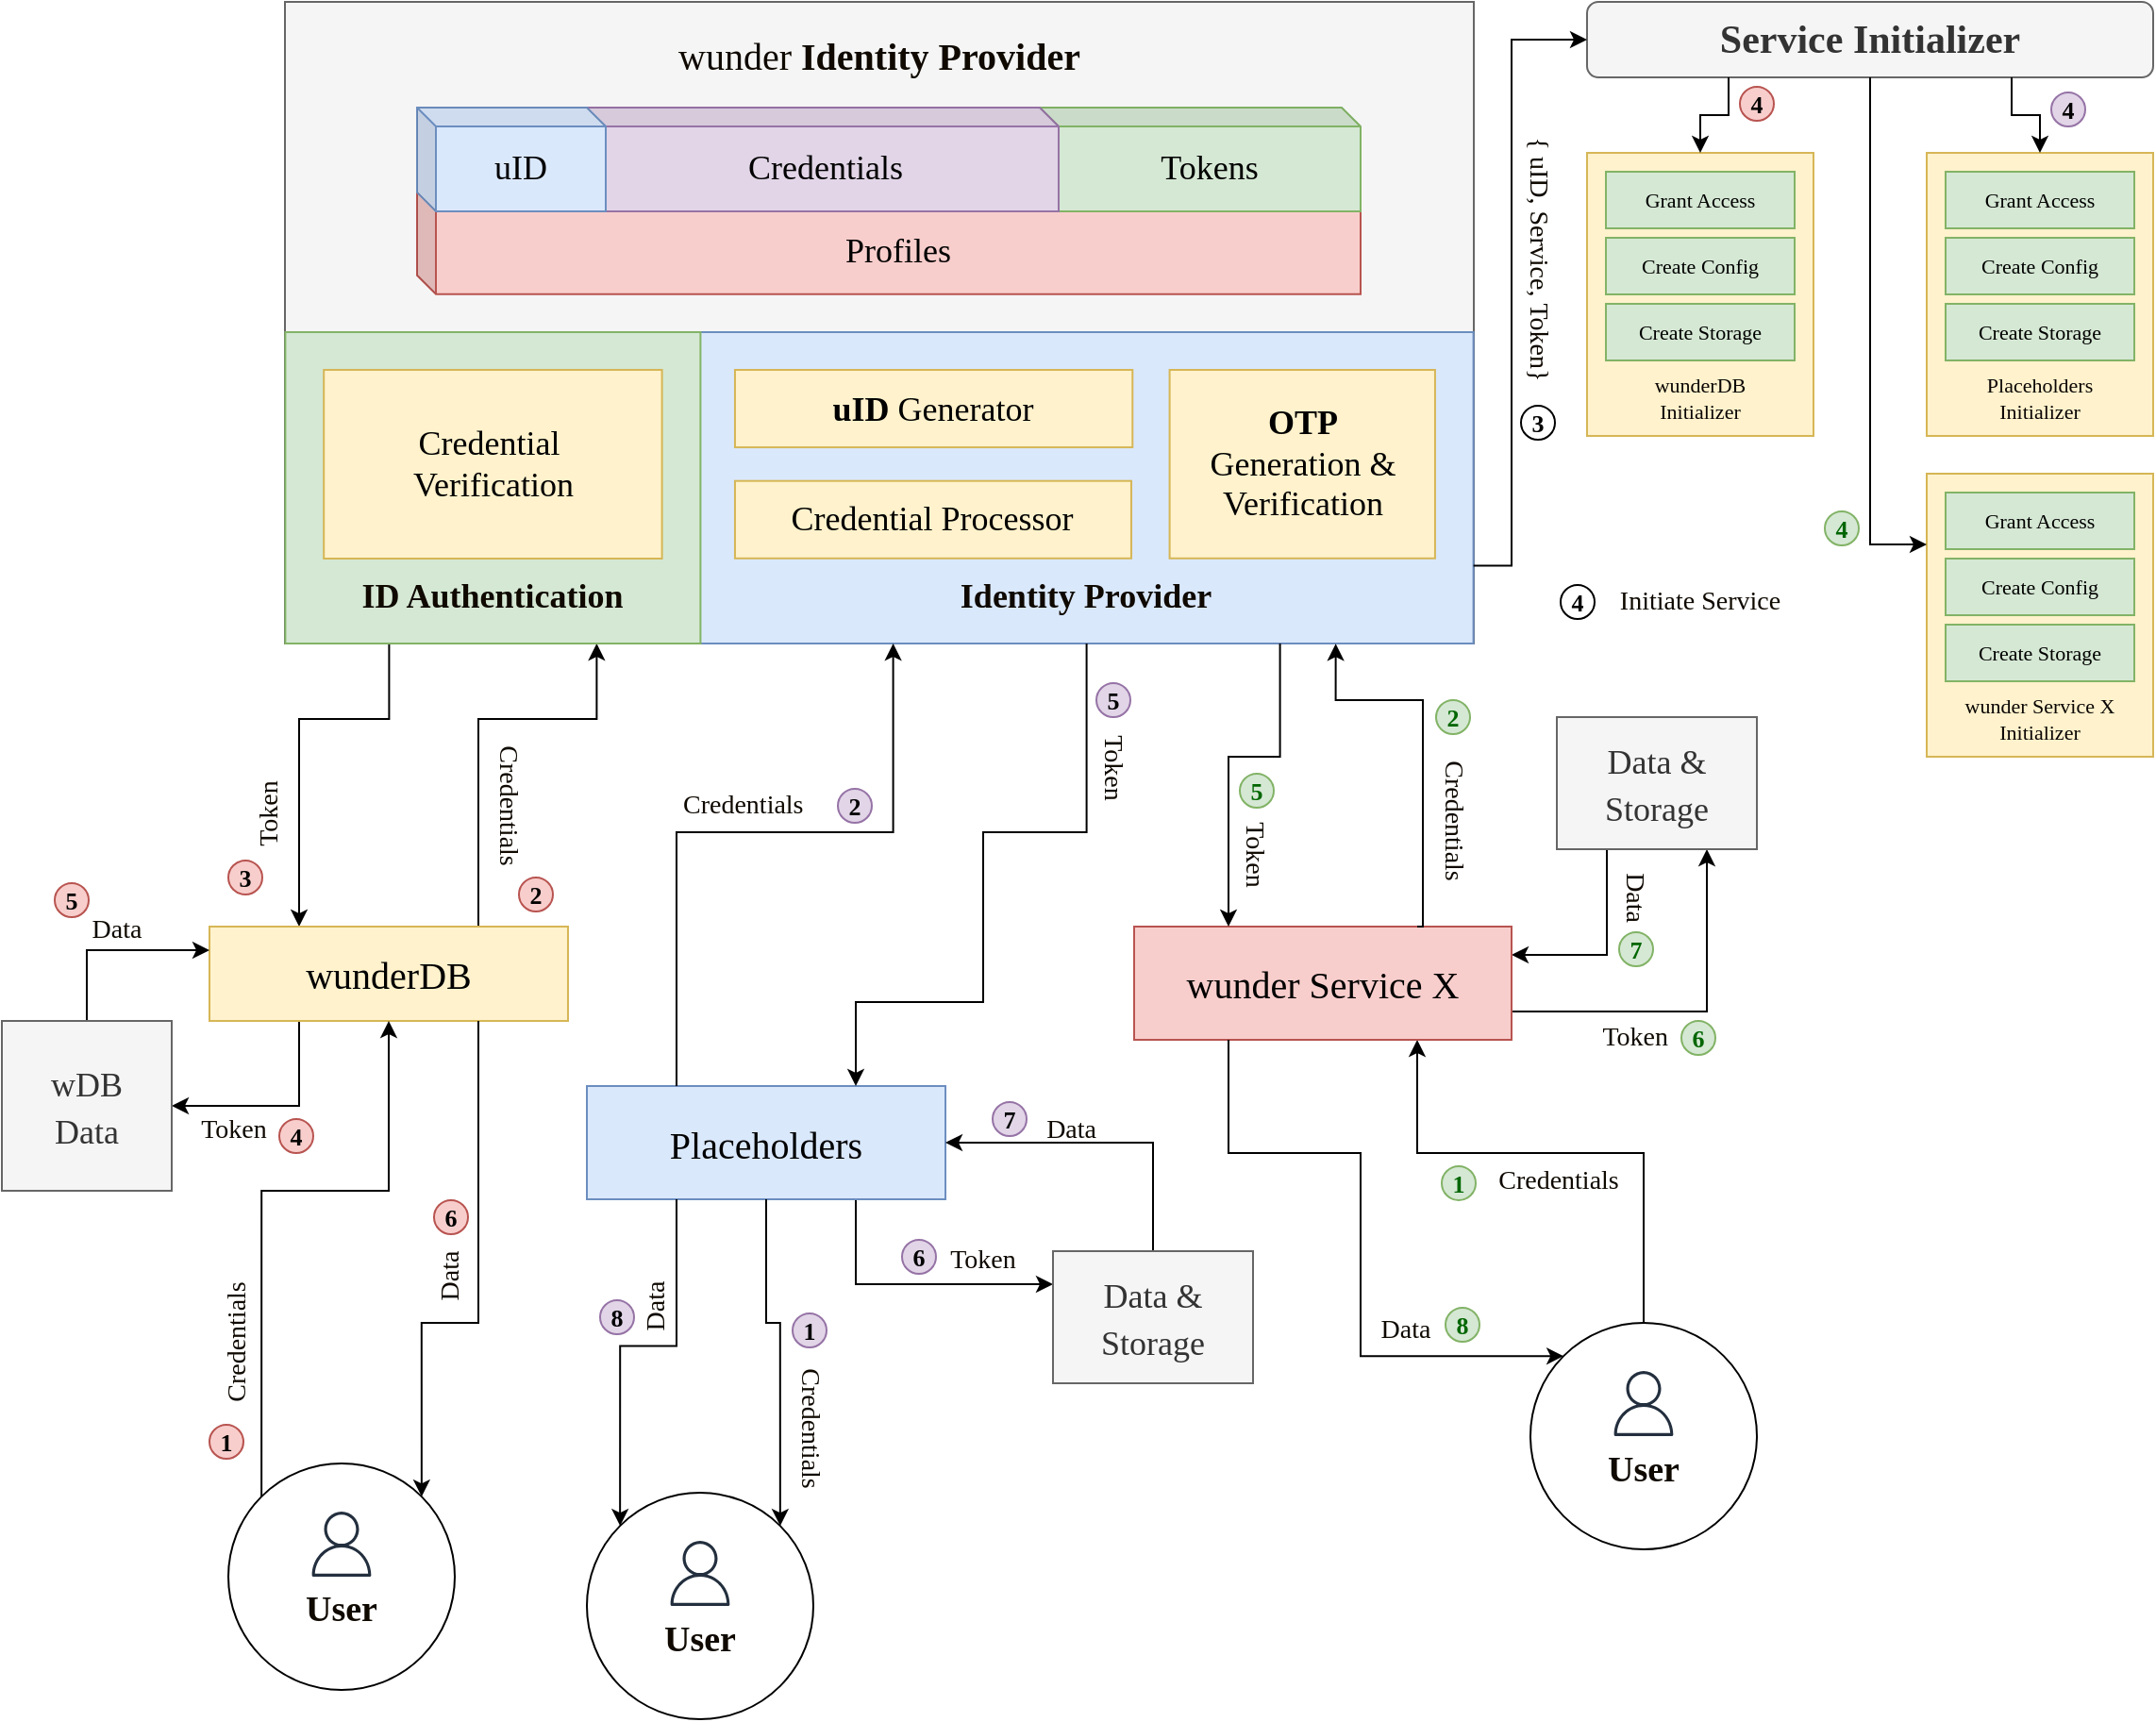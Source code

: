 <mxfile version="15.6.8" type="github">
  <diagram id="ZgDnklnv8hs0AD4zhIGA" name="Page-1">
    <mxGraphModel dx="1221" dy="681" grid="1" gridSize="10" guides="1" tooltips="1" connect="1" arrows="1" fold="1" page="0" pageScale="1" pageWidth="1100" pageHeight="850" background="none" math="0" shadow="0">
      <root>
        <mxCell id="0" />
        <mxCell id="1" parent="0" />
        <mxCell id="tGK0brASN7LOrKUB66ZN-69" style="edgeStyle=orthogonalEdgeStyle;rounded=0;orthogonalLoop=1;jettySize=auto;html=1;exitX=0.75;exitY=0;exitDx=0;exitDy=0;entryX=0.75;entryY=1;entryDx=0;entryDy=0;fontFamily=Work Sans;fontSource=https%3A%2F%2Ffonts.googleapis.com%2Fcss%3Ffamily%3DWork%2BSans;fontSize=20;fontColor=#0F0900;startArrow=none;startFill=0;" parent="1" source="tGK0brASN7LOrKUB66ZN-61" target="tGK0brASN7LOrKUB66ZN-47" edge="1">
          <mxGeometry relative="1" as="geometry">
            <Array as="points">
              <mxPoint x="413" y="450" />
              <mxPoint x="475" y="450" />
            </Array>
          </mxGeometry>
        </mxCell>
        <mxCell id="tGK0brASN7LOrKUB66ZN-75" style="edgeStyle=orthogonalEdgeStyle;rounded=0;orthogonalLoop=1;jettySize=auto;html=1;exitX=0.25;exitY=0;exitDx=0;exitDy=0;entryX=0.25;entryY=1;entryDx=0;entryDy=0;fontFamily=Work Sans;fontSource=https%3A%2F%2Ffonts.googleapis.com%2Fcss%3Ffamily%3DWork%2BSans;fontSize=20;fontColor=#0F0900;startArrow=classic;startFill=1;endArrow=none;endFill=0;" parent="1" source="tGK0brASN7LOrKUB66ZN-61" target="tGK0brASN7LOrKUB66ZN-47" edge="1">
          <mxGeometry relative="1" as="geometry">
            <Array as="points">
              <mxPoint x="318" y="450" />
              <mxPoint x="365" y="450" />
            </Array>
          </mxGeometry>
        </mxCell>
        <mxCell id="tGK0brASN7LOrKUB66ZN-87" style="edgeStyle=orthogonalEdgeStyle;rounded=0;orthogonalLoop=1;jettySize=auto;html=1;exitX=0.25;exitY=1;exitDx=0;exitDy=0;entryX=1;entryY=0.5;entryDx=0;entryDy=0;fontFamily=Work Sans;fontSource=https%3A%2F%2Ffonts.googleapis.com%2Fcss%3Ffamily%3DWork%2BSans;fontSize=14;fontColor=#0F0900;startArrow=none;startFill=0;endArrow=classic;endFill=1;" parent="1" source="tGK0brASN7LOrKUB66ZN-61" target="tGK0brASN7LOrKUB66ZN-86" edge="1">
          <mxGeometry relative="1" as="geometry" />
        </mxCell>
        <mxCell id="tGK0brASN7LOrKUB66ZN-61" value="wunderDB" style="rounded=0;whiteSpace=wrap;html=1;fontFamily=Work Sans;fontSource=https%3A%2F%2Ffonts.googleapis.com%2Fcss%3Ffamily%3DWork%2BSans;fontSize=20;align=center;verticalAlign=middle;fillColor=#fff2cc;strokeColor=#d6b656;" parent="1" vertex="1">
          <mxGeometry x="270" y="560" width="190" height="50" as="geometry" />
        </mxCell>
        <mxCell id="tGK0brASN7LOrKUB66ZN-92" style="edgeStyle=orthogonalEdgeStyle;rounded=0;orthogonalLoop=1;jettySize=auto;html=1;exitX=0.75;exitY=1;exitDx=0;exitDy=0;entryX=0;entryY=0.25;entryDx=0;entryDy=0;fontFamily=Work Sans;fontSource=https%3A%2F%2Ffonts.googleapis.com%2Fcss%3Ffamily%3DWork%2BSans;fontSize=18;fontColor=#0F0900;startArrow=none;startFill=0;endArrow=classic;endFill=1;" parent="1" source="tGK0brASN7LOrKUB66ZN-62" target="tGK0brASN7LOrKUB66ZN-90" edge="1">
          <mxGeometry relative="1" as="geometry" />
        </mxCell>
        <mxCell id="tGK0brASN7LOrKUB66ZN-62" value="Placeholders&lt;span style=&quot;color: rgba(0 , 0 , 0 , 0) ; font-family: monospace ; font-size: 0px&quot;&gt;%3CmxGraphModel%3E%3Croot%3E%3CmxCell%20id%3D%220%22%2F%3E%3CmxCell%20id%3D%221%22%20parent%3D%220%22%2F%3E%3CmxCell%20id%3D%222%22%20value%3D%22wunderDB%22%20style%3D%22rounded%3D0%3BwhiteSpace%3Dwrap%3Bhtml%3D1%3BfontFamily%3DWork%20Sans%3BfontSource%3Dhttps%253A%252F%252Ffonts.googleapis.com%252Fcss%253Ffamily%253DWork%252BSans%3BfontSize%3D20%3BfontColor%3D%230F0900%3Balign%3Dcenter%3BverticalAlign%3Dmiddle%3B%22%20vertex%3D%221%22%20parent%3D%221%22%3E%3CmxGeometry%20x%3D%22160%22%20y%3D%22600%22%20width%3D%22160%22%20height%3D%2260%22%20as%3D%22geometry%22%2F%3E%3C%2FmxCell%3E%3C%2Froot%3E%3C%2FmxGraphModel%3E&lt;/span&gt;" style="rounded=0;whiteSpace=wrap;html=1;fontFamily=Work Sans;fontSource=https%3A%2F%2Ffonts.googleapis.com%2Fcss%3Ffamily%3DWork%2BSans;fontSize=20;align=center;verticalAlign=middle;fillColor=#dae8fc;strokeColor=#6c8ebf;" parent="1" vertex="1">
          <mxGeometry x="470" y="644.5" width="190" height="60" as="geometry" />
        </mxCell>
        <mxCell id="tGK0brASN7LOrKUB66ZN-127" style="edgeStyle=orthogonalEdgeStyle;rounded=0;orthogonalLoop=1;jettySize=auto;html=1;exitX=1;exitY=0.25;exitDx=0;exitDy=0;entryX=0.25;entryY=1;entryDx=0;entryDy=0;fontFamily=Work Sans;fontSource=https%3A%2F%2Ffonts.googleapis.com%2Fcss%3Ffamily%3DWork%2BSans;fontSize=19;fontColor=#0F0900;startArrow=classic;startFill=1;endArrow=none;endFill=0;" parent="1" source="tGK0brASN7LOrKUB66ZN-63" target="tGK0brASN7LOrKUB66ZN-93" edge="1">
          <mxGeometry relative="1" as="geometry" />
        </mxCell>
        <mxCell id="tGK0brASN7LOrKUB66ZN-128" style="edgeStyle=orthogonalEdgeStyle;rounded=0;orthogonalLoop=1;jettySize=auto;html=1;exitX=0.75;exitY=1;exitDx=0;exitDy=0;entryX=1;entryY=0.75;entryDx=0;entryDy=0;fontFamily=Work Sans;fontSource=https%3A%2F%2Ffonts.googleapis.com%2Fcss%3Ffamily%3DWork%2BSans;fontSize=19;fontColor=#0F0900;startArrow=classic;startFill=1;endArrow=none;endFill=0;" parent="1" source="tGK0brASN7LOrKUB66ZN-93" target="tGK0brASN7LOrKUB66ZN-63" edge="1">
          <mxGeometry relative="1" as="geometry" />
        </mxCell>
        <mxCell id="tGK0brASN7LOrKUB66ZN-131" style="edgeStyle=orthogonalEdgeStyle;rounded=0;orthogonalLoop=1;jettySize=auto;html=1;exitX=0.75;exitY=1;exitDx=0;exitDy=0;entryX=0.5;entryY=0;entryDx=0;entryDy=0;fontFamily=Work Sans;fontSource=https%3A%2F%2Ffonts.googleapis.com%2Fcss%3Ffamily%3DWork%2BSans;fontSize=19;fontColor=#0F0900;startArrow=classic;startFill=1;endArrow=none;endFill=0;" parent="1" source="tGK0brASN7LOrKUB66ZN-63" target="tGK0brASN7LOrKUB66ZN-121" edge="1">
          <mxGeometry relative="1" as="geometry">
            <Array as="points">
              <mxPoint x="910" y="680" />
              <mxPoint x="1030" y="680" />
            </Array>
          </mxGeometry>
        </mxCell>
        <mxCell id="tGK0brASN7LOrKUB66ZN-63" value="wunder Service X" style="rounded=0;whiteSpace=wrap;html=1;fontFamily=Work Sans;fontSource=https%3A%2F%2Ffonts.googleapis.com%2Fcss%3Ffamily%3DWork%2BSans;fontSize=20;align=center;verticalAlign=middle;fillColor=#f8cecc;strokeColor=#b85450;" parent="1" vertex="1">
          <mxGeometry x="760" y="560" width="200" height="60" as="geometry" />
        </mxCell>
        <mxCell id="tGK0brASN7LOrKUB66ZN-76" value="Token" style="text;html=1;strokeColor=none;fillColor=none;align=center;verticalAlign=middle;whiteSpace=wrap;rounded=0;fontFamily=Work Sans;fontSource=https%3A%2F%2Ffonts.googleapis.com%2Fcss%3Ffamily%3DWork%2BSans;fontSize=14;fontColor=#0F0900;rotation=0;direction=east;horizontal=0;fontStyle=0" parent="1" vertex="1">
          <mxGeometry x="287" y="460" width="30" height="80" as="geometry" />
        </mxCell>
        <mxCell id="tGK0brASN7LOrKUB66ZN-78" value="" style="group" parent="1" vertex="1" connectable="0">
          <mxGeometry x="310" y="70" width="630" height="340" as="geometry" />
        </mxCell>
        <mxCell id="tGK0brASN7LOrKUB66ZN-58" value="" style="rounded=0;whiteSpace=wrap;html=1;fontFamily=Work Sans;fontSource=https%3A%2F%2Ffonts.googleapis.com%2Fcss%3Ffamily%3DWork%2BSans;fontSize=18;align=center;verticalAlign=middle;fillColor=#f5f5f5;fontColor=#333333;strokeColor=#666666;" parent="tGK0brASN7LOrKUB66ZN-78" vertex="1">
          <mxGeometry width="630" height="340" as="geometry" />
        </mxCell>
        <mxCell id="tGK0brASN7LOrKUB66ZN-28" value="" style="group" parent="tGK0brASN7LOrKUB66ZN-78" vertex="1" connectable="0">
          <mxGeometry x="70" y="56" width="505" height="100" as="geometry" />
        </mxCell>
        <mxCell id="tGK0brASN7LOrKUB66ZN-2" value="Profiles" style="shape=cube;whiteSpace=wrap;html=1;boundedLbl=1;backgroundOutline=1;darkOpacity=0.05;darkOpacity2=0.1;fontFamily=Work Sans;fontSource=https%3A%2F%2Ffonts.googleapis.com%2Fcss%3Ffamily%3DWork%2BSans;fontSize=18;size=10;fillColor=#f8cecc;strokeColor=#b85450;" parent="tGK0brASN7LOrKUB66ZN-28" vertex="1">
          <mxGeometry y="43.956" width="500.0" height="54.945" as="geometry" />
        </mxCell>
        <mxCell id="tGK0brASN7LOrKUB66ZN-77" value="Tokens" style="shape=cube;whiteSpace=wrap;html=1;boundedLbl=1;backgroundOutline=1;darkOpacity=0.05;darkOpacity2=0.1;fontFamily=Work Sans;fontSource=https%3A%2F%2Ffonts.googleapis.com%2Fcss%3Ffamily%3DWork%2BSans;fontSize=18;size=10;fillColor=#d5e8d4;strokeColor=#82b366;" parent="tGK0brASN7LOrKUB66ZN-28" vertex="1">
          <mxGeometry x="330" width="170" height="54.95" as="geometry" />
        </mxCell>
        <mxCell id="tGK0brASN7LOrKUB66ZN-26" value="Credentials" style="shape=cube;whiteSpace=wrap;html=1;boundedLbl=1;backgroundOutline=1;darkOpacity=0.05;darkOpacity2=0.1;fontFamily=Work Sans;fontSource=https%3A%2F%2Ffonts.googleapis.com%2Fcss%3Ffamily%3DWork%2BSans;fontSize=18;size=10;fillColor=#e1d5e7;strokeColor=#9673a6;" parent="tGK0brASN7LOrKUB66ZN-28" vertex="1">
          <mxGeometry x="83.34" width="256.66" height="54.95" as="geometry" />
        </mxCell>
        <mxCell id="tGK0brASN7LOrKUB66ZN-25" value="uID" style="shape=cube;whiteSpace=wrap;html=1;boundedLbl=1;backgroundOutline=1;darkOpacity=0.05;darkOpacity2=0.1;fontFamily=Work Sans;fontSource=https%3A%2F%2Ffonts.googleapis.com%2Fcss%3Ffamily%3DWork%2BSans;fontSize=18;size=10;fillColor=#dae8fc;strokeColor=#6c8ebf;" parent="tGK0brASN7LOrKUB66ZN-28" vertex="1">
          <mxGeometry width="100" height="54.95" as="geometry" />
        </mxCell>
        <mxCell id="tGK0brASN7LOrKUB66ZN-59" value="wunder &lt;b&gt;Identity Provider&lt;/b&gt;" style="text;html=1;strokeColor=none;fillColor=none;align=center;verticalAlign=middle;whiteSpace=wrap;rounded=0;fontFamily=Work Sans;fontSource=https%3A%2F%2Ffonts.googleapis.com%2Fcss%3Ffamily%3DWork%2BSans;fontSize=20;fontColor=#0F0900;fontStyle=0" parent="tGK0brASN7LOrKUB66ZN-78" vertex="1">
          <mxGeometry x="170" y="13" width="290" height="30" as="geometry" />
        </mxCell>
        <mxCell id="tGK0brASN7LOrKUB66ZN-67" value="" style="group" parent="tGK0brASN7LOrKUB66ZN-78" vertex="1" connectable="0">
          <mxGeometry x="0.2" y="175" width="629.6" height="165" as="geometry" />
        </mxCell>
        <mxCell id="tGK0brASN7LOrKUB66ZN-65" value="" style="group" parent="tGK0brASN7LOrKUB66ZN-67" vertex="1" connectable="0">
          <mxGeometry x="219.6" width="410" height="165" as="geometry" />
        </mxCell>
        <mxCell id="tGK0brASN7LOrKUB66ZN-31" value="" style="rounded=0;whiteSpace=wrap;html=1;fontFamily=Work Sans;fontSource=https%3A%2F%2Ffonts.googleapis.com%2Fcss%3Ffamily%3DWork%2BSans;fontSize=18;align=center;verticalAlign=middle;fillColor=#dae8fc;strokeColor=#6c8ebf;" parent="tGK0brASN7LOrKUB66ZN-65" vertex="1">
          <mxGeometry width="410" height="165" as="geometry" />
        </mxCell>
        <mxCell id="tGK0brASN7LOrKUB66ZN-1" value="&lt;font style=&quot;font-size: 18px&quot;&gt;&lt;b&gt;uID &lt;/b&gt;Generator&lt;/font&gt;" style="rounded=1;whiteSpace=wrap;html=1;fontSize=13;fontFamily=Work Sans;fontSource=https%3A%2F%2Ffonts.googleapis.com%2Fcss%3Ffamily%3DWork%2BSans;fillColor=#fff2cc;strokeColor=#d6b656;arcSize=0;" parent="tGK0brASN7LOrKUB66ZN-65" vertex="1">
          <mxGeometry x="18.68" y="20" width="210.66" height="41.03" as="geometry" />
        </mxCell>
        <mxCell id="tGK0brASN7LOrKUB66ZN-34" value="&lt;span&gt;Credential Processor&lt;/span&gt;" style="rounded=0;whiteSpace=wrap;html=1;fontFamily=Work Sans;fontSource=https%3A%2F%2Ffonts.googleapis.com%2Fcss%3Ffamily%3DWork%2BSans;fontSize=18;align=center;verticalAlign=middle;fillColor=#fff2cc;strokeColor=#d6b656;fontStyle=0" parent="tGK0brASN7LOrKUB66ZN-65" vertex="1">
          <mxGeometry x="18.68" y="78.84" width="210" height="41.03" as="geometry" />
        </mxCell>
        <mxCell id="tGK0brASN7LOrKUB66ZN-36" value="Identity Provider" style="text;html=1;strokeColor=none;fillColor=none;align=center;verticalAlign=middle;whiteSpace=wrap;rounded=0;fontFamily=Work Sans;fontSource=https%3A%2F%2Ffonts.googleapis.com%2Fcss%3Ffamily%3DWork%2BSans;fontSize=18;fontColor=#0F0900;fontStyle=1" parent="tGK0brASN7LOrKUB66ZN-65" vertex="1">
          <mxGeometry x="19.34" y="128.49" width="371.32" height="22.51" as="geometry" />
        </mxCell>
        <mxCell id="tGK0brASN7LOrKUB66ZN-64" value="&lt;span&gt;&lt;b&gt;OTP&lt;br&gt;&lt;/b&gt;Generation &amp;amp; Verification&lt;br&gt;&lt;/span&gt;" style="rounded=0;whiteSpace=wrap;html=1;fontFamily=Work Sans;fontSource=https%3A%2F%2Ffonts.googleapis.com%2Fcss%3Ffamily%3DWork%2BSans;fontSize=18;align=center;verticalAlign=middle;fillColor=#fff2cc;strokeColor=#d6b656;fontStyle=0" parent="tGK0brASN7LOrKUB66ZN-65" vertex="1">
          <mxGeometry x="249" y="20" width="140.66" height="99.87" as="geometry" />
        </mxCell>
        <mxCell id="tGK0brASN7LOrKUB66ZN-66" value="" style="group" parent="tGK0brASN7LOrKUB66ZN-67" vertex="1" connectable="0">
          <mxGeometry width="220" height="165" as="geometry" />
        </mxCell>
        <mxCell id="tGK0brASN7LOrKUB66ZN-47" value="" style="rounded=0;whiteSpace=wrap;html=1;fontFamily=Work Sans;fontSource=https%3A%2F%2Ffonts.googleapis.com%2Fcss%3Ffamily%3DWork%2BSans;fontSize=18;align=center;verticalAlign=middle;fillColor=#d5e8d4;strokeColor=#82b366;" parent="tGK0brASN7LOrKUB66ZN-66" vertex="1">
          <mxGeometry width="220" height="165" as="geometry" />
        </mxCell>
        <mxCell id="tGK0brASN7LOrKUB66ZN-49" value="&lt;span&gt;Credential&amp;nbsp;&lt;br&gt;Verification&lt;br&gt;&lt;/span&gt;" style="rounded=0;whiteSpace=wrap;html=1;fontFamily=Work Sans;fontSource=https%3A%2F%2Ffonts.googleapis.com%2Fcss%3Ffamily%3DWork%2BSans;fontSize=18;align=center;verticalAlign=middle;fillColor=#fff2cc;strokeColor=#d6b656;fontStyle=0" parent="tGK0brASN7LOrKUB66ZN-66" vertex="1">
          <mxGeometry x="20.4" y="20" width="179.2" height="100" as="geometry" />
        </mxCell>
        <mxCell id="tGK0brASN7LOrKUB66ZN-50" value="ID Authentication" style="text;html=1;strokeColor=none;fillColor=none;align=center;verticalAlign=middle;whiteSpace=wrap;rounded=0;fontFamily=Work Sans;fontSource=https%3A%2F%2Ffonts.googleapis.com%2Fcss%3Ffamily%3DWork%2BSans;fontSize=18;fontColor=#0F0900;fontStyle=1" parent="tGK0brASN7LOrKUB66ZN-66" vertex="1">
          <mxGeometry x="18.88" y="128.49" width="182.24" height="22.51" as="geometry" />
        </mxCell>
        <mxCell id="tGK0brASN7LOrKUB66ZN-79" value="Credentials" style="text;html=1;strokeColor=none;fillColor=none;align=center;verticalAlign=middle;whiteSpace=wrap;rounded=0;fontFamily=Work Sans;fontSource=https%3A%2F%2Ffonts.googleapis.com%2Fcss%3Ffamily%3DWork%2BSans;fontSize=14;fontColor=#0F0900;rotation=-180;direction=west;horizontal=0;fontStyle=0;" parent="1" vertex="1">
          <mxGeometry x="413" y="458" width="30" height="76" as="geometry" />
        </mxCell>
        <mxCell id="tGK0brASN7LOrKUB66ZN-80" value="Credentials" style="text;html=1;strokeColor=none;fillColor=none;align=left;verticalAlign=middle;whiteSpace=wrap;rounded=0;fontFamily=Work Sans;fontSource=https%3A%2F%2Ffonts.googleapis.com%2Fcss%3Ffamily%3DWork%2BSans;fontSize=14;fontColor=#0F0900;rotation=90;direction=west;horizontal=0;fontStyle=0;" parent="1" vertex="1">
          <mxGeometry x="554" y="446" width="30" height="100" as="geometry" />
        </mxCell>
        <mxCell id="tGK0brASN7LOrKUB66ZN-81" value="Token" style="text;html=1;strokeColor=none;fillColor=none;align=center;verticalAlign=middle;whiteSpace=wrap;rounded=0;fontFamily=Work Sans;fontSource=https%3A%2F%2Ffonts.googleapis.com%2Fcss%3Ffamily%3DWork%2BSans;fontSize=14;fontColor=#0F0900;rotation=-180;direction=east;horizontal=0;fontStyle=0" parent="1" vertex="1">
          <mxGeometry x="734" y="446" width="30" height="59" as="geometry" />
        </mxCell>
        <mxCell id="tGK0brASN7LOrKUB66ZN-84" value="Token" style="text;html=1;strokeColor=none;fillColor=none;align=center;verticalAlign=middle;whiteSpace=wrap;rounded=0;fontFamily=Work Sans;fontSource=https%3A%2F%2Ffonts.googleapis.com%2Fcss%3Ffamily%3DWork%2BSans;fontSize=14;fontColor=#0F0900;rotation=-180;direction=east;horizontal=0;fontStyle=0" parent="1" vertex="1">
          <mxGeometry x="809" y="492" width="30" height="59" as="geometry" />
        </mxCell>
        <mxCell id="tGK0brASN7LOrKUB66ZN-85" value="Credentials" style="text;html=1;strokeColor=none;fillColor=none;align=center;verticalAlign=middle;whiteSpace=wrap;rounded=0;fontFamily=Work Sans;fontSource=https%3A%2F%2Ffonts.googleapis.com%2Fcss%3Ffamily%3DWork%2BSans;fontSize=14;fontColor=#0F0900;rotation=-180;direction=west;horizontal=0;fontStyle=0;" parent="1" vertex="1">
          <mxGeometry x="914" y="462" width="30" height="84" as="geometry" />
        </mxCell>
        <mxCell id="tGK0brASN7LOrKUB66ZN-89" style="edgeStyle=orthogonalEdgeStyle;rounded=0;orthogonalLoop=1;jettySize=auto;html=1;exitX=0.5;exitY=0;exitDx=0;exitDy=0;entryX=0;entryY=0.25;entryDx=0;entryDy=0;fontFamily=Work Sans;fontSource=https%3A%2F%2Ffonts.googleapis.com%2Fcss%3Ffamily%3DWork%2BSans;fontSize=14;fontColor=#0F0900;startArrow=none;startFill=0;endArrow=classic;endFill=1;" parent="1" source="tGK0brASN7LOrKUB66ZN-86" target="tGK0brASN7LOrKUB66ZN-61" edge="1">
          <mxGeometry relative="1" as="geometry" />
        </mxCell>
        <mxCell id="tGK0brASN7LOrKUB66ZN-86" value="&lt;font style=&quot;font-size: 18px&quot;&gt;wDB&lt;br&gt;Data&lt;/font&gt;" style="rounded=0;whiteSpace=wrap;html=1;fontFamily=Work Sans;fontSource=https%3A%2F%2Ffonts.googleapis.com%2Fcss%3Ffamily%3DWork%2BSans;fontSize=20;align=center;verticalAlign=middle;fillColor=#f5f5f5;strokeColor=#666666;fontColor=#333333;" parent="1" vertex="1">
          <mxGeometry x="160" y="610" width="90" height="90" as="geometry" />
        </mxCell>
        <mxCell id="tGK0brASN7LOrKUB66ZN-91" style="edgeStyle=orthogonalEdgeStyle;rounded=0;orthogonalLoop=1;jettySize=auto;html=1;exitX=0.5;exitY=0;exitDx=0;exitDy=0;entryX=1;entryY=0.5;entryDx=0;entryDy=0;fontFamily=Work Sans;fontSource=https%3A%2F%2Ffonts.googleapis.com%2Fcss%3Ffamily%3DWork%2BSans;fontSize=18;fontColor=#0F0900;startArrow=none;startFill=0;endArrow=classic;endFill=1;" parent="1" source="tGK0brASN7LOrKUB66ZN-90" target="tGK0brASN7LOrKUB66ZN-62" edge="1">
          <mxGeometry relative="1" as="geometry" />
        </mxCell>
        <mxCell id="tGK0brASN7LOrKUB66ZN-90" value="&lt;span style=&quot;font-size: 18px&quot;&gt;Data &amp;amp;&lt;br&gt;Storage&lt;br&gt;&lt;/span&gt;" style="rounded=0;whiteSpace=wrap;html=1;fontFamily=Work Sans;fontSource=https%3A%2F%2Ffonts.googleapis.com%2Fcss%3Ffamily%3DWork%2BSans;fontSize=20;align=center;verticalAlign=middle;fillColor=#f5f5f5;strokeColor=#666666;fontColor=#333333;" parent="1" vertex="1">
          <mxGeometry x="717" y="732" width="106" height="70" as="geometry" />
        </mxCell>
        <mxCell id="tGK0brASN7LOrKUB66ZN-93" value="&lt;span style=&quot;font-size: 18px&quot;&gt;Data &amp;amp;&lt;br&gt;Storage&lt;br&gt;&lt;/span&gt;" style="rounded=0;whiteSpace=wrap;html=1;fontFamily=Work Sans;fontSource=https%3A%2F%2Ffonts.googleapis.com%2Fcss%3Ffamily%3DWork%2BSans;fontSize=20;align=center;verticalAlign=middle;fillColor=#f5f5f5;strokeColor=#666666;fontColor=#333333;" parent="1" vertex="1">
          <mxGeometry x="984" y="449" width="106" height="70" as="geometry" />
        </mxCell>
        <mxCell id="tGK0brASN7LOrKUB66ZN-98" style="edgeStyle=orthogonalEdgeStyle;rounded=0;orthogonalLoop=1;jettySize=auto;html=1;exitX=0;exitY=0;exitDx=0;exitDy=0;entryX=0.5;entryY=1;entryDx=0;entryDy=0;fontFamily=Work Sans;fontSource=https%3A%2F%2Ffonts.googleapis.com%2Fcss%3Ffamily%3DWork%2BSans;fontSize=18;fontColor=#0F0900;startArrow=none;startFill=0;endArrow=classic;endFill=1;" parent="1" source="tGK0brASN7LOrKUB66ZN-96" target="tGK0brASN7LOrKUB66ZN-61" edge="1">
          <mxGeometry relative="1" as="geometry">
            <Array as="points">
              <mxPoint x="298" y="700" />
              <mxPoint x="365" y="700" />
            </Array>
          </mxGeometry>
        </mxCell>
        <mxCell id="tGK0brASN7LOrKUB66ZN-100" style="edgeStyle=orthogonalEdgeStyle;rounded=0;orthogonalLoop=1;jettySize=auto;html=1;exitX=1;exitY=0;exitDx=0;exitDy=0;entryX=0.75;entryY=1;entryDx=0;entryDy=0;fontFamily=Work Sans;fontSource=https%3A%2F%2Ffonts.googleapis.com%2Fcss%3Ffamily%3DWork%2BSans;fontSize=18;fontColor=#0F0900;startArrow=classic;startFill=1;endArrow=none;endFill=0;" parent="1" source="tGK0brASN7LOrKUB66ZN-96" target="tGK0brASN7LOrKUB66ZN-61" edge="1">
          <mxGeometry relative="1" as="geometry">
            <Array as="points">
              <mxPoint x="382" y="770" />
              <mxPoint x="413" y="770" />
            </Array>
          </mxGeometry>
        </mxCell>
        <mxCell id="tGK0brASN7LOrKUB66ZN-104" value="Credentials" style="text;html=1;strokeColor=none;fillColor=none;align=center;verticalAlign=middle;whiteSpace=wrap;rounded=0;fontFamily=Work Sans;fontSource=https%3A%2F%2Ffonts.googleapis.com%2Fcss%3Ffamily%3DWork%2BSans;fontSize=14;fontColor=#0F0900;rotation=0;direction=west;horizontal=0;fontStyle=0;" parent="1" vertex="1">
          <mxGeometry x="270" y="730" width="30" height="100" as="geometry" />
        </mxCell>
        <mxCell id="tGK0brASN7LOrKUB66ZN-105" value="Token" style="text;html=1;strokeColor=none;fillColor=none;align=center;verticalAlign=middle;whiteSpace=wrap;rounded=0;fontFamily=Work Sans;fontSource=https%3A%2F%2Ffonts.googleapis.com%2Fcss%3Ffamily%3DWork%2BSans;fontSize=14;fontColor=#0F0900;rotation=90;direction=east;horizontal=0;fontStyle=0" parent="1" vertex="1">
          <mxGeometry x="268" y="644" width="30" height="48" as="geometry" />
        </mxCell>
        <mxCell id="tGK0brASN7LOrKUB66ZN-106" value="Data" style="text;html=1;strokeColor=none;fillColor=none;align=center;verticalAlign=middle;whiteSpace=wrap;rounded=0;fontFamily=Work Sans;fontSource=https%3A%2F%2Ffonts.googleapis.com%2Fcss%3Ffamily%3DWork%2BSans;fontSize=14;fontColor=#0F0900;rotation=0;direction=west;horizontal=0;fontStyle=0;" parent="1" vertex="1">
          <mxGeometry x="383" y="720" width="30" height="50" as="geometry" />
        </mxCell>
        <mxCell id="tGK0brASN7LOrKUB66ZN-107" value="Data" style="text;html=1;strokeColor=none;fillColor=none;align=center;verticalAlign=middle;whiteSpace=wrap;rounded=0;fontFamily=Work Sans;fontSource=https%3A%2F%2Ffonts.googleapis.com%2Fcss%3Ffamily%3DWork%2BSans;fontSize=14;fontColor=#0F0900;rotation=90;direction=west;horizontal=0;fontStyle=0;" parent="1" vertex="1">
          <mxGeometry x="206" y="537" width="30" height="50" as="geometry" />
        </mxCell>
        <mxCell id="tGK0brASN7LOrKUB66ZN-108" value="" style="group" parent="1" vertex="1" connectable="0">
          <mxGeometry x="280" y="844.5" width="120" height="120" as="geometry" />
        </mxCell>
        <mxCell id="tGK0brASN7LOrKUB66ZN-96" value="" style="ellipse;whiteSpace=wrap;html=1;aspect=fixed;fontFamily=Work Sans;fontSource=https%3A%2F%2Ffonts.googleapis.com%2Fcss%3Ffamily%3DWork%2BSans;fontSize=18;fontColor=#0F0900;align=center;verticalAlign=middle;" parent="tGK0brASN7LOrKUB66ZN-108" vertex="1">
          <mxGeometry width="120" height="120" as="geometry" />
        </mxCell>
        <mxCell id="tGK0brASN7LOrKUB66ZN-97" value="" style="sketch=0;outlineConnect=0;fontColor=#232F3E;gradientColor=none;fillColor=#232F3E;strokeColor=none;dashed=0;verticalLabelPosition=bottom;verticalAlign=top;align=center;html=1;fontSize=12;fontStyle=0;aspect=fixed;pointerEvents=1;shape=mxgraph.aws4.user;fontFamily=Work Sans;fontSource=https%3A%2F%2Ffonts.googleapis.com%2Fcss%3Ffamily%3DWork%2BSans;" parent="tGK0brASN7LOrKUB66ZN-108" vertex="1">
          <mxGeometry x="42.75" y="25.5" width="34.5" height="34.5" as="geometry" />
        </mxCell>
        <mxCell id="tGK0brASN7LOrKUB66ZN-102" value="User" style="text;html=1;strokeColor=none;fillColor=none;align=center;verticalAlign=middle;whiteSpace=wrap;rounded=0;fontFamily=Work Sans;fontSource=https%3A%2F%2Ffonts.googleapis.com%2Fcss%3Ffamily%3DWork%2BSans;fontSize=19;fontColor=#0F0900;fontStyle=1" parent="tGK0brASN7LOrKUB66ZN-108" vertex="1">
          <mxGeometry x="30" y="62.5" width="60" height="30" as="geometry" />
        </mxCell>
        <mxCell id="tGK0brASN7LOrKUB66ZN-109" value="" style="group" parent="1" vertex="1" connectable="0">
          <mxGeometry x="470" y="860" width="120" height="120" as="geometry" />
        </mxCell>
        <mxCell id="tGK0brASN7LOrKUB66ZN-110" value="" style="ellipse;whiteSpace=wrap;html=1;aspect=fixed;fontFamily=Work Sans;fontSource=https%3A%2F%2Ffonts.googleapis.com%2Fcss%3Ffamily%3DWork%2BSans;fontSize=18;fontColor=#0F0900;align=center;verticalAlign=middle;" parent="tGK0brASN7LOrKUB66ZN-109" vertex="1">
          <mxGeometry width="120" height="120" as="geometry" />
        </mxCell>
        <mxCell id="tGK0brASN7LOrKUB66ZN-111" value="" style="sketch=0;outlineConnect=0;fontColor=#232F3E;gradientColor=none;fillColor=#232F3E;strokeColor=none;dashed=0;verticalLabelPosition=bottom;verticalAlign=top;align=center;html=1;fontSize=12;fontStyle=0;aspect=fixed;pointerEvents=1;shape=mxgraph.aws4.user;fontFamily=Work Sans;fontSource=https%3A%2F%2Ffonts.googleapis.com%2Fcss%3Ffamily%3DWork%2BSans;" parent="tGK0brASN7LOrKUB66ZN-109" vertex="1">
          <mxGeometry x="42.75" y="25.5" width="34.5" height="34.5" as="geometry" />
        </mxCell>
        <mxCell id="tGK0brASN7LOrKUB66ZN-112" value="User" style="text;html=1;strokeColor=none;fillColor=none;align=center;verticalAlign=middle;whiteSpace=wrap;rounded=0;fontFamily=Work Sans;fontSource=https%3A%2F%2Ffonts.googleapis.com%2Fcss%3Ffamily%3DWork%2BSans;fontSize=19;fontColor=#0F0900;fontStyle=1" parent="tGK0brASN7LOrKUB66ZN-109" vertex="1">
          <mxGeometry x="30" y="62.5" width="60" height="30" as="geometry" />
        </mxCell>
        <mxCell id="tGK0brASN7LOrKUB66ZN-113" style="edgeStyle=orthogonalEdgeStyle;rounded=0;orthogonalLoop=1;jettySize=auto;html=1;exitX=0;exitY=0;exitDx=0;exitDy=0;entryX=0.25;entryY=1;entryDx=0;entryDy=0;fontFamily=Work Sans;fontSource=https%3A%2F%2Ffonts.googleapis.com%2Fcss%3Ffamily%3DWork%2BSans;fontSize=19;fontColor=#0F0900;startArrow=classic;startFill=1;endArrow=none;endFill=0;" parent="1" source="tGK0brASN7LOrKUB66ZN-110" target="tGK0brASN7LOrKUB66ZN-62" edge="1">
          <mxGeometry relative="1" as="geometry" />
        </mxCell>
        <mxCell id="tGK0brASN7LOrKUB66ZN-115" value="Credentials" style="text;html=1;strokeColor=none;fillColor=none;align=center;verticalAlign=middle;whiteSpace=wrap;rounded=0;fontFamily=Work Sans;fontSource=https%3A%2F%2Ffonts.googleapis.com%2Fcss%3Ffamily%3DWork%2BSans;fontSize=14;fontColor=#0F0900;rotation=-180;direction=west;horizontal=0;fontStyle=0;" parent="1" vertex="1">
          <mxGeometry x="573" y="781" width="30" height="90" as="geometry" />
        </mxCell>
        <mxCell id="tGK0brASN7LOrKUB66ZN-116" value="Data" style="text;html=1;strokeColor=none;fillColor=none;align=center;verticalAlign=middle;whiteSpace=wrap;rounded=0;fontFamily=Work Sans;fontSource=https%3A%2F%2Ffonts.googleapis.com%2Fcss%3Ffamily%3DWork%2BSans;fontSize=14;fontColor=#0F0900;rotation=0;direction=west;horizontal=0;fontStyle=0;" parent="1" vertex="1">
          <mxGeometry x="492" y="736" width="30" height="50" as="geometry" />
        </mxCell>
        <mxCell id="tGK0brASN7LOrKUB66ZN-117" value="Data" style="text;html=1;strokeColor=none;fillColor=none;align=right;verticalAlign=middle;whiteSpace=wrap;rounded=0;fontFamily=Work Sans;fontSource=https%3A%2F%2Ffonts.googleapis.com%2Fcss%3Ffamily%3DWork%2BSans;fontSize=14;fontColor=#0F0900;rotation=90;direction=west;horizontal=0;fontStyle=0;" parent="1" vertex="1">
          <mxGeometry x="708" y="649" width="30" height="37" as="geometry" />
        </mxCell>
        <mxCell id="tGK0brASN7LOrKUB66ZN-119" value="Token" style="text;html=1;strokeColor=none;fillColor=none;align=center;verticalAlign=middle;whiteSpace=wrap;rounded=0;fontFamily=Work Sans;fontSource=https%3A%2F%2Ffonts.googleapis.com%2Fcss%3Ffamily%3DWork%2BSans;fontSize=14;fontColor=#0F0900;rotation=90;direction=east;horizontal=0;fontStyle=0" parent="1" vertex="1">
          <mxGeometry x="665" y="712" width="30" height="50" as="geometry" />
        </mxCell>
        <mxCell id="tGK0brASN7LOrKUB66ZN-120" value="" style="group" parent="1" vertex="1" connectable="0">
          <mxGeometry x="970" y="770" width="120" height="120" as="geometry" />
        </mxCell>
        <mxCell id="tGK0brASN7LOrKUB66ZN-121" value="" style="ellipse;whiteSpace=wrap;html=1;aspect=fixed;fontFamily=Work Sans;fontSource=https%3A%2F%2Ffonts.googleapis.com%2Fcss%3Ffamily%3DWork%2BSans;fontSize=18;fontColor=#0F0900;align=center;verticalAlign=middle;" parent="tGK0brASN7LOrKUB66ZN-120" vertex="1">
          <mxGeometry width="120" height="120" as="geometry" />
        </mxCell>
        <mxCell id="tGK0brASN7LOrKUB66ZN-122" value="" style="sketch=0;outlineConnect=0;fontColor=#232F3E;gradientColor=none;fillColor=#232F3E;strokeColor=none;dashed=0;verticalLabelPosition=bottom;verticalAlign=top;align=center;html=1;fontSize=12;fontStyle=0;aspect=fixed;pointerEvents=1;shape=mxgraph.aws4.user;fontFamily=Work Sans;fontSource=https%3A%2F%2Ffonts.googleapis.com%2Fcss%3Ffamily%3DWork%2BSans;" parent="tGK0brASN7LOrKUB66ZN-120" vertex="1">
          <mxGeometry x="42.75" y="25.5" width="34.5" height="34.5" as="geometry" />
        </mxCell>
        <mxCell id="tGK0brASN7LOrKUB66ZN-123" value="User" style="text;html=1;strokeColor=none;fillColor=none;align=center;verticalAlign=middle;whiteSpace=wrap;rounded=0;fontFamily=Work Sans;fontSource=https%3A%2F%2Ffonts.googleapis.com%2Fcss%3Ffamily%3DWork%2BSans;fontSize=19;fontColor=#0F0900;fontStyle=1" parent="tGK0brASN7LOrKUB66ZN-120" vertex="1">
          <mxGeometry x="30" y="62.5" width="60" height="30" as="geometry" />
        </mxCell>
        <mxCell id="tGK0brASN7LOrKUB66ZN-124" style="edgeStyle=orthogonalEdgeStyle;rounded=0;orthogonalLoop=1;jettySize=auto;html=1;exitX=0;exitY=0;exitDx=0;exitDy=0;entryX=0.25;entryY=1;entryDx=0;entryDy=0;fontFamily=Work Sans;fontSource=https%3A%2F%2Ffonts.googleapis.com%2Fcss%3Ffamily%3DWork%2BSans;fontSize=19;fontColor=#0F0900;startArrow=classic;startFill=1;endArrow=none;endFill=0;" parent="1" source="tGK0brASN7LOrKUB66ZN-121" target="tGK0brASN7LOrKUB66ZN-63" edge="1">
          <mxGeometry relative="1" as="geometry">
            <Array as="points">
              <mxPoint x="880" y="788" />
              <mxPoint x="880" y="680" />
              <mxPoint x="810" y="680" />
            </Array>
          </mxGeometry>
        </mxCell>
        <mxCell id="tGK0brASN7LOrKUB66ZN-129" value="Data" style="text;html=1;strokeColor=none;fillColor=none;align=right;verticalAlign=middle;whiteSpace=wrap;rounded=0;fontFamily=Work Sans;fontSource=https%3A%2F%2Ffonts.googleapis.com%2Fcss%3Ffamily%3DWork%2BSans;fontSize=14;fontColor=#0F0900;rotation=-180;direction=west;horizontal=0;fontStyle=0;" parent="1" vertex="1">
          <mxGeometry x="1010" y="527" width="30" height="33" as="geometry" />
        </mxCell>
        <mxCell id="tGK0brASN7LOrKUB66ZN-132" value="Token" style="text;html=1;strokeColor=none;fillColor=none;align=right;verticalAlign=middle;whiteSpace=wrap;rounded=0;fontFamily=Work Sans;fontSource=https%3A%2F%2Ffonts.googleapis.com%2Fcss%3Ffamily%3DWork%2BSans;fontSize=14;fontColor=#0F0900;rotation=90;direction=east;horizontal=0;fontStyle=0" parent="1" vertex="1">
          <mxGeometry x="1000" y="589" width="30" height="60" as="geometry" />
        </mxCell>
        <mxCell id="tGK0brASN7LOrKUB66ZN-133" value="Credentials" style="text;html=1;strokeColor=none;fillColor=none;align=center;verticalAlign=middle;whiteSpace=wrap;rounded=0;fontFamily=Work Sans;fontSource=https%3A%2F%2Ffonts.googleapis.com%2Fcss%3Ffamily%3DWork%2BSans;fontSize=14;fontColor=#0F0900;rotation=90;direction=west;horizontal=0;fontStyle=0;" parent="1" vertex="1">
          <mxGeometry x="970" y="650" width="30" height="90" as="geometry" />
        </mxCell>
        <mxCell id="tGK0brASN7LOrKUB66ZN-134" value="Data" style="text;html=1;strokeColor=none;fillColor=none;align=center;verticalAlign=middle;whiteSpace=wrap;rounded=0;fontFamily=Work Sans;fontSource=https%3A%2F%2Ffonts.googleapis.com%2Fcss%3Ffamily%3DWork%2BSans;fontSize=14;fontColor=#0F0900;rotation=90;direction=west;horizontal=0;fontStyle=0;" parent="1" vertex="1">
          <mxGeometry x="889" y="749" width="30" height="50" as="geometry" />
        </mxCell>
        <mxCell id="tGK0brASN7LOrKUB66ZN-70" style="edgeStyle=orthogonalEdgeStyle;rounded=0;orthogonalLoop=1;jettySize=auto;html=1;exitX=0.5;exitY=1;exitDx=0;exitDy=0;fontFamily=Work Sans;fontSource=https%3A%2F%2Ffonts.googleapis.com%2Fcss%3Ffamily%3DWork%2BSans;fontSize=20;fontColor=#0F0900;startArrow=none;startFill=0;entryX=0.75;entryY=0;entryDx=0;entryDy=0;" parent="1" source="tGK0brASN7LOrKUB66ZN-31" target="tGK0brASN7LOrKUB66ZN-62" edge="1">
          <mxGeometry relative="1" as="geometry">
            <mxPoint x="540" y="460" as="sourcePoint" />
            <Array as="points">
              <mxPoint x="735" y="510" />
              <mxPoint x="680" y="510" />
              <mxPoint x="680" y="600" />
              <mxPoint x="613" y="600" />
            </Array>
          </mxGeometry>
        </mxCell>
        <mxCell id="tGK0brASN7LOrKUB66ZN-82" style="edgeStyle=orthogonalEdgeStyle;rounded=0;orthogonalLoop=1;jettySize=auto;html=1;exitX=0.75;exitY=1;exitDx=0;exitDy=0;entryX=0.25;entryY=0;entryDx=0;entryDy=0;fontFamily=Work Sans;fontSource=https%3A%2F%2Ffonts.googleapis.com%2Fcss%3Ffamily%3DWork%2BSans;fontSize=14;fontColor=#0F0900;startArrow=none;startFill=0;endArrow=classic;endFill=1;" parent="1" source="tGK0brASN7LOrKUB66ZN-31" target="tGK0brASN7LOrKUB66ZN-63" edge="1">
          <mxGeometry relative="1" as="geometry">
            <Array as="points">
              <mxPoint x="837" y="470" />
              <mxPoint x="810" y="470" />
            </Array>
          </mxGeometry>
        </mxCell>
        <mxCell id="tGK0brASN7LOrKUB66ZN-83" style="edgeStyle=orthogonalEdgeStyle;rounded=0;orthogonalLoop=1;jettySize=auto;html=1;exitX=0.822;exitY=1.001;exitDx=0;exitDy=0;entryX=0.75;entryY=0;entryDx=0;entryDy=0;fontFamily=Work Sans;fontSource=https%3A%2F%2Ffonts.googleapis.com%2Fcss%3Ffamily%3DWork%2BSans;fontSize=14;fontColor=#0F0900;startArrow=classic;startFill=1;endArrow=none;endFill=0;exitPerimeter=0;" parent="1" source="tGK0brASN7LOrKUB66ZN-31" target="tGK0brASN7LOrKUB66ZN-63" edge="1">
          <mxGeometry relative="1" as="geometry">
            <Array as="points">
              <mxPoint x="867" y="440" />
              <mxPoint x="913" y="440" />
            </Array>
          </mxGeometry>
        </mxCell>
        <mxCell id="tGK0brASN7LOrKUB66ZN-138" value="&lt;font style=&quot;font-size: 13px;&quot;&gt;&lt;b style=&quot;font-size: 13px;&quot;&gt;4&lt;/b&gt;&lt;/font&gt;" style="ellipse;whiteSpace=wrap;html=1;aspect=fixed;fontFamily=Work Sans;fontSource=https%3A%2F%2Ffonts.googleapis.com%2Fcss%3Ffamily%3DWork%2BSans;fontSize=13;align=center;verticalAlign=middle;fillColor=#f8cecc;strokeColor=#b85450;" parent="1" vertex="1">
          <mxGeometry x="307" y="662" width="18" height="18" as="geometry" />
        </mxCell>
        <mxCell id="tGK0brASN7LOrKUB66ZN-141" value="&lt;font style=&quot;font-size: 13px;&quot;&gt;&lt;b style=&quot;font-size: 13px;&quot;&gt;1&lt;/b&gt;&lt;/font&gt;" style="ellipse;whiteSpace=wrap;html=1;aspect=fixed;fontFamily=Work Sans;fontSource=https%3A%2F%2Ffonts.googleapis.com%2Fcss%3Ffamily%3DWork%2BSans;fontSize=13;align=center;verticalAlign=middle;fillColor=#f8cecc;strokeColor=#b85450;" parent="1" vertex="1">
          <mxGeometry x="270" y="824" width="18" height="18" as="geometry" />
        </mxCell>
        <mxCell id="tGK0brASN7LOrKUB66ZN-142" value="&lt;font style=&quot;font-size: 13px;&quot;&gt;&lt;b style=&quot;font-size: 13px;&quot;&gt;2&lt;/b&gt;&lt;/font&gt;" style="ellipse;whiteSpace=wrap;html=1;aspect=fixed;fontFamily=Work Sans;fontSource=https%3A%2F%2Ffonts.googleapis.com%2Fcss%3Ffamily%3DWork%2BSans;fontSize=13;align=center;verticalAlign=middle;fillColor=#f8cecc;strokeColor=#b85450;" parent="1" vertex="1">
          <mxGeometry x="434" y="534" width="18" height="18" as="geometry" />
        </mxCell>
        <mxCell id="tGK0brASN7LOrKUB66ZN-145" value="&lt;font style=&quot;font-size: 13px;&quot;&gt;&lt;b style=&quot;font-size: 13px;&quot;&gt;3&lt;/b&gt;&lt;/font&gt;" style="ellipse;whiteSpace=wrap;html=1;aspect=fixed;fontFamily=Work Sans;fontSource=https%3A%2F%2Ffonts.googleapis.com%2Fcss%3Ffamily%3DWork%2BSans;fontSize=13;align=center;verticalAlign=middle;fillColor=#f8cecc;strokeColor=#b85450;" parent="1" vertex="1">
          <mxGeometry x="280" y="525" width="18" height="18" as="geometry" />
        </mxCell>
        <mxCell id="tGK0brASN7LOrKUB66ZN-146" value="&lt;font style=&quot;font-size: 13px&quot;&gt;&lt;b style=&quot;font-size: 13px&quot;&gt;5&lt;/b&gt;&lt;/font&gt;" style="ellipse;whiteSpace=wrap;html=1;aspect=fixed;fontFamily=Work Sans;fontSource=https%3A%2F%2Ffonts.googleapis.com%2Fcss%3Ffamily%3DWork%2BSans;fontSize=13;align=center;verticalAlign=middle;fillColor=#f8cecc;strokeColor=#b85450;" parent="1" vertex="1">
          <mxGeometry x="188" y="537" width="18" height="18" as="geometry" />
        </mxCell>
        <mxCell id="tGK0brASN7LOrKUB66ZN-147" value="&lt;font style=&quot;font-size: 13px&quot;&gt;&lt;b style=&quot;font-size: 13px&quot;&gt;6&lt;/b&gt;&lt;/font&gt;" style="ellipse;whiteSpace=wrap;html=1;aspect=fixed;fontFamily=Work Sans;fontSource=https%3A%2F%2Ffonts.googleapis.com%2Fcss%3Ffamily%3DWork%2BSans;fontSize=13;align=center;verticalAlign=middle;fillColor=#f8cecc;strokeColor=#b85450;" parent="1" vertex="1">
          <mxGeometry x="389" y="705" width="18" height="18" as="geometry" />
        </mxCell>
        <mxCell id="tGK0brASN7LOrKUB66ZN-149" value="&lt;font style=&quot;font-size: 13px;&quot;&gt;&lt;b style=&quot;font-size: 13px;&quot;&gt;1&lt;/b&gt;&lt;/font&gt;" style="ellipse;whiteSpace=wrap;html=1;aspect=fixed;fontFamily=Work Sans;fontSource=https%3A%2F%2Ffonts.googleapis.com%2Fcss%3Ffamily%3DWork%2BSans;fontSize=13;align=center;verticalAlign=middle;fillColor=#e1d5e7;strokeColor=#9673a6;" parent="1" vertex="1">
          <mxGeometry x="579" y="765" width="18" height="18" as="geometry" />
        </mxCell>
        <mxCell id="tGK0brASN7LOrKUB66ZN-150" value="&lt;font style=&quot;font-size: 13px&quot;&gt;&lt;b style=&quot;font-size: 13px&quot;&gt;2&lt;/b&gt;&lt;/font&gt;" style="ellipse;whiteSpace=wrap;html=1;aspect=fixed;fontFamily=Work Sans;fontSource=https%3A%2F%2Ffonts.googleapis.com%2Fcss%3Ffamily%3DWork%2BSans;fontSize=13;align=center;verticalAlign=middle;fillColor=#e1d5e7;strokeColor=#9673a6;" parent="1" vertex="1">
          <mxGeometry x="603" y="487" width="18" height="18" as="geometry" />
        </mxCell>
        <mxCell id="tGK0brASN7LOrKUB66ZN-151" value="&lt;font style=&quot;font-size: 13px&quot;&gt;&lt;b style=&quot;font-size: 13px&quot;&gt;5&lt;/b&gt;&lt;/font&gt;" style="ellipse;whiteSpace=wrap;html=1;aspect=fixed;fontFamily=Work Sans;fontSource=https%3A%2F%2Ffonts.googleapis.com%2Fcss%3Ffamily%3DWork%2BSans;fontSize=13;align=center;verticalAlign=middle;fillColor=#e1d5e7;strokeColor=#9673a6;" parent="1" vertex="1">
          <mxGeometry x="740" y="431" width="18" height="18" as="geometry" />
        </mxCell>
        <mxCell id="tGK0brASN7LOrKUB66ZN-153" value="&lt;font style=&quot;font-size: 13px&quot;&gt;&lt;b style=&quot;font-size: 13px&quot;&gt;6&lt;/b&gt;&lt;/font&gt;" style="ellipse;whiteSpace=wrap;html=1;aspect=fixed;fontFamily=Work Sans;fontSource=https%3A%2F%2Ffonts.googleapis.com%2Fcss%3Ffamily%3DWork%2BSans;fontSize=13;align=center;verticalAlign=middle;fillColor=#e1d5e7;strokeColor=#9673a6;" parent="1" vertex="1">
          <mxGeometry x="637" y="726" width="18" height="18" as="geometry" />
        </mxCell>
        <mxCell id="tGK0brASN7LOrKUB66ZN-156" value="&lt;font style=&quot;font-size: 13px&quot;&gt;&lt;b style=&quot;font-size: 13px&quot;&gt;7&lt;/b&gt;&lt;/font&gt;" style="ellipse;whiteSpace=wrap;html=1;aspect=fixed;fontFamily=Work Sans;fontSource=https%3A%2F%2Ffonts.googleapis.com%2Fcss%3Ffamily%3DWork%2BSans;fontSize=13;align=center;verticalAlign=middle;fillColor=#e1d5e7;strokeColor=#9673a6;" parent="1" vertex="1">
          <mxGeometry x="685" y="653" width="18" height="18" as="geometry" />
        </mxCell>
        <mxCell id="tGK0brASN7LOrKUB66ZN-157" value="&lt;font style=&quot;font-size: 13px&quot;&gt;&lt;b style=&quot;font-size: 13px&quot;&gt;8&lt;/b&gt;&lt;/font&gt;" style="ellipse;whiteSpace=wrap;html=1;aspect=fixed;fontFamily=Work Sans;fontSource=https%3A%2F%2Ffonts.googleapis.com%2Fcss%3Ffamily%3DWork%2BSans;fontSize=13;align=center;verticalAlign=middle;fillColor=#e1d5e7;strokeColor=#9673a6;" parent="1" vertex="1">
          <mxGeometry x="477" y="758" width="18" height="18" as="geometry" />
        </mxCell>
        <mxCell id="tGK0brASN7LOrKUB66ZN-158" value="&lt;font style=&quot;font-size: 13px;&quot;&gt;&lt;b style=&quot;font-size: 13px;&quot;&gt;1&lt;/b&gt;&lt;/font&gt;" style="ellipse;whiteSpace=wrap;html=1;aspect=fixed;fontFamily=Work Sans;fontSource=https%3A%2F%2Ffonts.googleapis.com%2Fcss%3Ffamily%3DWork%2BSans;fontSize=13;align=center;verticalAlign=middle;fillColor=#d5e8d4;strokeColor=#82b366;fontColor=#006600;" parent="1" vertex="1">
          <mxGeometry x="923" y="687" width="18" height="18" as="geometry" />
        </mxCell>
        <mxCell id="tGK0brASN7LOrKUB66ZN-159" value="&lt;font style=&quot;font-size: 13px&quot;&gt;&lt;b style=&quot;font-size: 13px&quot;&gt;8&lt;/b&gt;&lt;/font&gt;" style="ellipse;whiteSpace=wrap;html=1;aspect=fixed;fontFamily=Work Sans;fontSource=https%3A%2F%2Ffonts.googleapis.com%2Fcss%3Ffamily%3DWork%2BSans;fontSize=13;align=center;verticalAlign=middle;fillColor=#d5e8d4;strokeColor=#82b366;fontColor=#006600;" parent="1" vertex="1">
          <mxGeometry x="925" y="762" width="18" height="18" as="geometry" />
        </mxCell>
        <mxCell id="tGK0brASN7LOrKUB66ZN-160" value="&lt;font style=&quot;font-size: 13px&quot;&gt;&lt;b style=&quot;font-size: 13px&quot;&gt;2&lt;/b&gt;&lt;/font&gt;" style="ellipse;whiteSpace=wrap;html=1;aspect=fixed;fontFamily=Work Sans;fontSource=https%3A%2F%2Ffonts.googleapis.com%2Fcss%3Ffamily%3DWork%2BSans;fontSize=13;align=center;verticalAlign=middle;fillColor=#d5e8d4;strokeColor=#82b366;fontColor=#006600;" parent="1" vertex="1">
          <mxGeometry x="920" y="440" width="18" height="18" as="geometry" />
        </mxCell>
        <mxCell id="tGK0brASN7LOrKUB66ZN-161" value="&lt;font style=&quot;font-size: 13px&quot;&gt;&lt;b style=&quot;font-size: 13px&quot;&gt;5&lt;/b&gt;&lt;/font&gt;" style="ellipse;whiteSpace=wrap;html=1;aspect=fixed;fontFamily=Work Sans;fontSource=https%3A%2F%2Ffonts.googleapis.com%2Fcss%3Ffamily%3DWork%2BSans;fontSize=13;align=center;verticalAlign=middle;fillColor=#d5e8d4;strokeColor=#82b366;fontColor=#006600;" parent="1" vertex="1">
          <mxGeometry x="816" y="479" width="18" height="18" as="geometry" />
        </mxCell>
        <mxCell id="tGK0brASN7LOrKUB66ZN-163" value="&lt;font style=&quot;font-size: 13px&quot;&gt;&lt;b style=&quot;font-size: 13px&quot;&gt;6&lt;/b&gt;&lt;/font&gt;" style="ellipse;whiteSpace=wrap;html=1;aspect=fixed;fontFamily=Work Sans;fontSource=https%3A%2F%2Ffonts.googleapis.com%2Fcss%3Ffamily%3DWork%2BSans;fontSize=13;align=center;verticalAlign=middle;fillColor=#d5e8d4;strokeColor=#82b366;fontColor=#006600;" parent="1" vertex="1">
          <mxGeometry x="1050" y="610" width="18" height="18" as="geometry" />
        </mxCell>
        <mxCell id="tGK0brASN7LOrKUB66ZN-164" value="&lt;font style=&quot;font-size: 13px&quot;&gt;&lt;b style=&quot;font-size: 13px&quot;&gt;7&lt;/b&gt;&lt;/font&gt;" style="ellipse;whiteSpace=wrap;html=1;aspect=fixed;fontFamily=Work Sans;fontSource=https%3A%2F%2Ffonts.googleapis.com%2Fcss%3Ffamily%3DWork%2BSans;fontSize=13;align=center;verticalAlign=middle;fillColor=#d5e8d4;strokeColor=#82b366;fontColor=#006600;" parent="1" vertex="1">
          <mxGeometry x="1017" y="563" width="18" height="18" as="geometry" />
        </mxCell>
        <mxCell id="tGK0brASN7LOrKUB66ZN-165" style="edgeStyle=orthogonalEdgeStyle;rounded=0;orthogonalLoop=1;jettySize=auto;html=1;exitX=1;exitY=0;exitDx=0;exitDy=0;entryX=0.5;entryY=1;entryDx=0;entryDy=0;fontFamily=Work Sans;fontSource=https%3A%2F%2Ffonts.googleapis.com%2Fcss%3Ffamily%3DWork%2BSans;fontSize=13;fontColor=#006600;startArrow=classic;startFill=1;endArrow=none;endFill=0;" parent="1" source="tGK0brASN7LOrKUB66ZN-110" target="tGK0brASN7LOrKUB66ZN-62" edge="1">
          <mxGeometry relative="1" as="geometry">
            <Array as="points">
              <mxPoint x="572" y="770" />
              <mxPoint x="565" y="770" />
            </Array>
          </mxGeometry>
        </mxCell>
        <mxCell id="tGK0brASN7LOrKUB66ZN-168" style="edgeStyle=orthogonalEdgeStyle;rounded=0;orthogonalLoop=1;jettySize=auto;html=1;exitX=0.25;exitY=1;exitDx=0;exitDy=0;entryX=0.25;entryY=0;entryDx=0;entryDy=0;fontFamily=Work Sans;fontSource=https%3A%2F%2Ffonts.googleapis.com%2Fcss%3Ffamily%3DWork%2BSans;fontSize=13;fontColor=#006600;startArrow=classic;startFill=1;endArrow=none;endFill=0;" parent="1" source="tGK0brASN7LOrKUB66ZN-31" target="tGK0brASN7LOrKUB66ZN-62" edge="1">
          <mxGeometry relative="1" as="geometry">
            <Array as="points">
              <mxPoint x="632" y="510" />
              <mxPoint x="518" y="510" />
            </Array>
          </mxGeometry>
        </mxCell>
        <mxCell id="liQKBqPlSNbXr3aWcino-1" value="&lt;font style=&quot;font-size: 21px&quot;&gt;&lt;b&gt;Service Initializer&lt;/b&gt;&lt;/font&gt;" style="rounded=1;whiteSpace=wrap;html=1;fontFamily=Work Sans;fontSource=https%3A%2F%2Ffonts.googleapis.com%2Fcss%3Ffamily%3DWork%2BSans;fontSize=13;fontColor=#333333;align=center;verticalAlign=middle;fillColor=#f5f5f5;strokeColor=#666666;" vertex="1" parent="1">
          <mxGeometry x="1000" y="70" width="300" height="40" as="geometry" />
        </mxCell>
        <mxCell id="liQKBqPlSNbXr3aWcino-2" style="edgeStyle=orthogonalEdgeStyle;rounded=0;orthogonalLoop=1;jettySize=auto;html=1;exitX=0;exitY=0.5;exitDx=0;exitDy=0;entryX=1;entryY=0.75;entryDx=0;entryDy=0;fontFamily=Work Sans;fontSource=https%3A%2F%2Ffonts.googleapis.com%2Fcss%3Ffamily%3DWork%2BSans;fontSize=21;fontColor=#006600;startArrow=classic;startFill=1;endArrow=none;endFill=0;" edge="1" parent="1" source="liQKBqPlSNbXr3aWcino-1" target="tGK0brASN7LOrKUB66ZN-31">
          <mxGeometry relative="1" as="geometry">
            <Array as="points">
              <mxPoint x="960" y="90" />
              <mxPoint x="960" y="369" />
            </Array>
          </mxGeometry>
        </mxCell>
        <mxCell id="liQKBqPlSNbXr3aWcino-5" value="&lt;div&gt;&lt;span&gt;{&amp;nbsp;&lt;/span&gt;&lt;span&gt;uID,&amp;nbsp;&lt;/span&gt;&lt;span&gt;Service,&amp;nbsp;&lt;/span&gt;&lt;span&gt;Token&lt;/span&gt;&lt;span&gt;}&lt;/span&gt;&lt;/div&gt;" style="text;html=1;strokeColor=none;fillColor=none;align=center;verticalAlign=middle;whiteSpace=wrap;rounded=0;fontFamily=Work Sans;fontSource=https%3A%2F%2Ffonts.googleapis.com%2Fcss%3Ffamily%3DWork%2BSans;fontSize=14;fontColor=#0F0900;rotation=-180;direction=west;horizontal=0;fontStyle=0;" vertex="1" parent="1">
          <mxGeometry x="960" y="130" width="29" height="153" as="geometry" />
        </mxCell>
        <mxCell id="liQKBqPlSNbXr3aWcino-12" value="" style="group" vertex="1" connectable="0" parent="1">
          <mxGeometry x="1000" y="150" width="120" height="150" as="geometry" />
        </mxCell>
        <mxCell id="liQKBqPlSNbXr3aWcino-10" value="" style="rounded=0;whiteSpace=wrap;html=1;fontFamily=Work Sans;fontSource=https%3A%2F%2Ffonts.googleapis.com%2Fcss%3Ffamily%3DWork%2BSans;fontSize=11;align=center;verticalAlign=middle;fillColor=#fff2cc;strokeColor=#d6b656;" vertex="1" parent="liQKBqPlSNbXr3aWcino-12">
          <mxGeometry width="120" height="150" as="geometry" />
        </mxCell>
        <mxCell id="liQKBqPlSNbXr3aWcino-7" value="&lt;font style=&quot;font-size: 11px;&quot;&gt;Create Storage&lt;/font&gt;" style="rounded=0;whiteSpace=wrap;html=1;fontFamily=Work Sans;fontSource=https%3A%2F%2Ffonts.googleapis.com%2Fcss%3Ffamily%3DWork%2BSans;fontSize=11;align=center;verticalAlign=middle;fillColor=#d5e8d4;strokeColor=#82b366;" vertex="1" parent="liQKBqPlSNbXr3aWcino-12">
          <mxGeometry x="10" y="80" width="100" height="30" as="geometry" />
        </mxCell>
        <mxCell id="liQKBqPlSNbXr3aWcino-8" value="&lt;font style=&quot;font-size: 11px&quot;&gt;Create Config&lt;/font&gt;" style="rounded=0;whiteSpace=wrap;html=1;fontFamily=Work Sans;fontSource=https%3A%2F%2Ffonts.googleapis.com%2Fcss%3Ffamily%3DWork%2BSans;fontSize=11;align=center;verticalAlign=middle;fillColor=#d5e8d4;strokeColor=#82b366;" vertex="1" parent="liQKBqPlSNbXr3aWcino-12">
          <mxGeometry x="10" y="45" width="100" height="30" as="geometry" />
        </mxCell>
        <mxCell id="liQKBqPlSNbXr3aWcino-9" value="&lt;font style=&quot;font-size: 11px&quot;&gt;Grant Access&lt;/font&gt;" style="rounded=0;whiteSpace=wrap;html=1;fontFamily=Work Sans;fontSource=https%3A%2F%2Ffonts.googleapis.com%2Fcss%3Ffamily%3DWork%2BSans;fontSize=11;align=center;verticalAlign=middle;fillColor=#d5e8d4;strokeColor=#82b366;" vertex="1" parent="liQKBqPlSNbXr3aWcino-12">
          <mxGeometry x="10" y="10" width="100" height="30" as="geometry" />
        </mxCell>
        <mxCell id="liQKBqPlSNbXr3aWcino-11" value="wunderDB&lt;br&gt;Initializer" style="text;html=1;strokeColor=none;fillColor=none;align=center;verticalAlign=middle;whiteSpace=wrap;rounded=0;fontFamily=Work Sans;fontSource=https%3A%2F%2Ffonts.googleapis.com%2Fcss%3Ffamily%3DWork%2BSans;fontSize=11;fontColor=#0A0504;" vertex="1" parent="liQKBqPlSNbXr3aWcino-12">
          <mxGeometry x="10" y="115" width="100" height="30" as="geometry" />
        </mxCell>
        <mxCell id="liQKBqPlSNbXr3aWcino-13" value="" style="group" vertex="1" connectable="0" parent="1">
          <mxGeometry x="1180" y="150" width="120" height="150" as="geometry" />
        </mxCell>
        <mxCell id="liQKBqPlSNbXr3aWcino-14" value="" style="rounded=0;whiteSpace=wrap;html=1;fontFamily=Work Sans;fontSource=https%3A%2F%2Ffonts.googleapis.com%2Fcss%3Ffamily%3DWork%2BSans;fontSize=11;align=center;verticalAlign=middle;fillColor=#fff2cc;strokeColor=#d6b656;" vertex="1" parent="liQKBqPlSNbXr3aWcino-13">
          <mxGeometry width="120" height="150" as="geometry" />
        </mxCell>
        <mxCell id="liQKBqPlSNbXr3aWcino-15" value="&lt;font style=&quot;font-size: 11px;&quot;&gt;Create Storage&lt;/font&gt;" style="rounded=0;whiteSpace=wrap;html=1;fontFamily=Work Sans;fontSource=https%3A%2F%2Ffonts.googleapis.com%2Fcss%3Ffamily%3DWork%2BSans;fontSize=11;align=center;verticalAlign=middle;fillColor=#d5e8d4;strokeColor=#82b366;" vertex="1" parent="liQKBqPlSNbXr3aWcino-13">
          <mxGeometry x="10" y="80" width="100" height="30" as="geometry" />
        </mxCell>
        <mxCell id="liQKBqPlSNbXr3aWcino-16" value="&lt;font style=&quot;font-size: 11px&quot;&gt;Create Config&lt;/font&gt;" style="rounded=0;whiteSpace=wrap;html=1;fontFamily=Work Sans;fontSource=https%3A%2F%2Ffonts.googleapis.com%2Fcss%3Ffamily%3DWork%2BSans;fontSize=11;align=center;verticalAlign=middle;fillColor=#d5e8d4;strokeColor=#82b366;" vertex="1" parent="liQKBqPlSNbXr3aWcino-13">
          <mxGeometry x="10" y="45" width="100" height="30" as="geometry" />
        </mxCell>
        <mxCell id="liQKBqPlSNbXr3aWcino-17" value="&lt;font style=&quot;font-size: 11px&quot;&gt;Grant Access&lt;/font&gt;" style="rounded=0;whiteSpace=wrap;html=1;fontFamily=Work Sans;fontSource=https%3A%2F%2Ffonts.googleapis.com%2Fcss%3Ffamily%3DWork%2BSans;fontSize=11;align=center;verticalAlign=middle;fillColor=#d5e8d4;strokeColor=#82b366;" vertex="1" parent="liQKBqPlSNbXr3aWcino-13">
          <mxGeometry x="10" y="10" width="100" height="30" as="geometry" />
        </mxCell>
        <mxCell id="liQKBqPlSNbXr3aWcino-18" value="Placeholders&lt;br&gt;Initializer" style="text;html=1;strokeColor=none;fillColor=none;align=center;verticalAlign=middle;whiteSpace=wrap;rounded=0;fontFamily=Work Sans;fontSource=https%3A%2F%2Ffonts.googleapis.com%2Fcss%3Ffamily%3DWork%2BSans;fontSize=11;fontColor=#0A0504;" vertex="1" parent="liQKBqPlSNbXr3aWcino-13">
          <mxGeometry x="10" y="115" width="100" height="30" as="geometry" />
        </mxCell>
        <mxCell id="liQKBqPlSNbXr3aWcino-19" value="" style="group" vertex="1" connectable="0" parent="1">
          <mxGeometry x="1180" y="320" width="120" height="150" as="geometry" />
        </mxCell>
        <mxCell id="liQKBqPlSNbXr3aWcino-20" value="" style="rounded=0;whiteSpace=wrap;html=1;fontFamily=Work Sans;fontSource=https%3A%2F%2Ffonts.googleapis.com%2Fcss%3Ffamily%3DWork%2BSans;fontSize=11;align=center;verticalAlign=middle;fillColor=#fff2cc;strokeColor=#d6b656;" vertex="1" parent="liQKBqPlSNbXr3aWcino-19">
          <mxGeometry width="120" height="150" as="geometry" />
        </mxCell>
        <mxCell id="liQKBqPlSNbXr3aWcino-21" value="&lt;font style=&quot;font-size: 11px;&quot;&gt;Create Storage&lt;/font&gt;" style="rounded=0;whiteSpace=wrap;html=1;fontFamily=Work Sans;fontSource=https%3A%2F%2Ffonts.googleapis.com%2Fcss%3Ffamily%3DWork%2BSans;fontSize=11;align=center;verticalAlign=middle;fillColor=#d5e8d4;strokeColor=#82b366;" vertex="1" parent="liQKBqPlSNbXr3aWcino-19">
          <mxGeometry x="10" y="80" width="100" height="30" as="geometry" />
        </mxCell>
        <mxCell id="liQKBqPlSNbXr3aWcino-22" value="&lt;font style=&quot;font-size: 11px&quot;&gt;Create Config&lt;/font&gt;" style="rounded=0;whiteSpace=wrap;html=1;fontFamily=Work Sans;fontSource=https%3A%2F%2Ffonts.googleapis.com%2Fcss%3Ffamily%3DWork%2BSans;fontSize=11;align=center;verticalAlign=middle;fillColor=#d5e8d4;strokeColor=#82b366;" vertex="1" parent="liQKBqPlSNbXr3aWcino-19">
          <mxGeometry x="10" y="45" width="100" height="30" as="geometry" />
        </mxCell>
        <mxCell id="liQKBqPlSNbXr3aWcino-23" value="&lt;font style=&quot;font-size: 11px&quot;&gt;Grant Access&lt;/font&gt;" style="rounded=0;whiteSpace=wrap;html=1;fontFamily=Work Sans;fontSource=https%3A%2F%2Ffonts.googleapis.com%2Fcss%3Ffamily%3DWork%2BSans;fontSize=11;align=center;verticalAlign=middle;fillColor=#d5e8d4;strokeColor=#82b366;" vertex="1" parent="liQKBqPlSNbXr3aWcino-19">
          <mxGeometry x="10" y="10" width="100" height="30" as="geometry" />
        </mxCell>
        <mxCell id="liQKBqPlSNbXr3aWcino-24" value="wunder Service X&lt;br&gt;Initializer" style="text;html=1;strokeColor=none;fillColor=none;align=center;verticalAlign=middle;whiteSpace=wrap;rounded=0;fontFamily=Work Sans;fontSource=https%3A%2F%2Ffonts.googleapis.com%2Fcss%3Ffamily%3DWork%2BSans;fontSize=11;fontColor=#0A0504;" vertex="1" parent="liQKBqPlSNbXr3aWcino-19">
          <mxGeometry x="10" y="115" width="100" height="30" as="geometry" />
        </mxCell>
        <mxCell id="liQKBqPlSNbXr3aWcino-25" style="edgeStyle=orthogonalEdgeStyle;rounded=0;orthogonalLoop=1;jettySize=auto;html=1;exitX=0.5;exitY=0;exitDx=0;exitDy=0;entryX=0.25;entryY=1;entryDx=0;entryDy=0;fontFamily=Work Sans;fontSource=https%3A%2F%2Ffonts.googleapis.com%2Fcss%3Ffamily%3DWork%2BSans;fontSize=11;fontColor=#0A0504;startArrow=classic;startFill=1;endArrow=none;endFill=0;" edge="1" parent="1" source="liQKBqPlSNbXr3aWcino-10" target="liQKBqPlSNbXr3aWcino-1">
          <mxGeometry relative="1" as="geometry" />
        </mxCell>
        <mxCell id="liQKBqPlSNbXr3aWcino-26" style="edgeStyle=orthogonalEdgeStyle;rounded=0;orthogonalLoop=1;jettySize=auto;html=1;exitX=0.5;exitY=0;exitDx=0;exitDy=0;entryX=0.75;entryY=1;entryDx=0;entryDy=0;fontFamily=Work Sans;fontSource=https%3A%2F%2Ffonts.googleapis.com%2Fcss%3Ffamily%3DWork%2BSans;fontSize=11;fontColor=#0A0504;startArrow=classic;startFill=1;endArrow=none;endFill=0;" edge="1" parent="1" source="liQKBqPlSNbXr3aWcino-14" target="liQKBqPlSNbXr3aWcino-1">
          <mxGeometry relative="1" as="geometry" />
        </mxCell>
        <mxCell id="liQKBqPlSNbXr3aWcino-28" style="edgeStyle=orthogonalEdgeStyle;rounded=0;orthogonalLoop=1;jettySize=auto;html=1;exitX=0;exitY=0.25;exitDx=0;exitDy=0;entryX=0.5;entryY=1;entryDx=0;entryDy=0;fontFamily=Work Sans;fontSource=https%3A%2F%2Ffonts.googleapis.com%2Fcss%3Ffamily%3DWork%2BSans;fontSize=11;fontColor=#0A0504;startArrow=classic;startFill=1;endArrow=none;endFill=0;" edge="1" parent="1" source="liQKBqPlSNbXr3aWcino-20" target="liQKBqPlSNbXr3aWcino-1">
          <mxGeometry relative="1" as="geometry" />
        </mxCell>
        <mxCell id="liQKBqPlSNbXr3aWcino-29" value="&lt;font style=&quot;font-size: 13px&quot;&gt;&lt;b style=&quot;font-size: 13px&quot;&gt;3&lt;/b&gt;&lt;/font&gt;" style="ellipse;whiteSpace=wrap;html=1;aspect=fixed;fontFamily=Work Sans;fontSource=https%3A%2F%2Ffonts.googleapis.com%2Fcss%3Ffamily%3DWork%2BSans;fontSize=13;align=center;verticalAlign=middle;" vertex="1" parent="1">
          <mxGeometry x="965" y="284" width="18" height="18" as="geometry" />
        </mxCell>
        <mxCell id="liQKBqPlSNbXr3aWcino-30" value="&lt;font style=&quot;font-size: 13px&quot;&gt;&lt;b style=&quot;font-size: 13px&quot;&gt;4&lt;/b&gt;&lt;/font&gt;" style="ellipse;whiteSpace=wrap;html=1;aspect=fixed;fontFamily=Work Sans;fontSource=https%3A%2F%2Ffonts.googleapis.com%2Fcss%3Ffamily%3DWork%2BSans;fontSize=13;align=center;verticalAlign=middle;fillColor=#d5e8d4;strokeColor=#82b366;fontColor=#006600;" vertex="1" parent="1">
          <mxGeometry x="1126" y="340" width="18" height="18" as="geometry" />
        </mxCell>
        <mxCell id="liQKBqPlSNbXr3aWcino-32" value="&lt;font style=&quot;font-size: 13px&quot;&gt;&lt;b style=&quot;font-size: 13px&quot;&gt;4&lt;/b&gt;&lt;/font&gt;" style="ellipse;whiteSpace=wrap;html=1;aspect=fixed;fontFamily=Work Sans;fontSource=https%3A%2F%2Ffonts.googleapis.com%2Fcss%3Ffamily%3DWork%2BSans;fontSize=13;align=center;verticalAlign=middle;fillColor=#f8cecc;strokeColor=#b85450;" vertex="1" parent="1">
          <mxGeometry x="1081" y="115" width="18" height="18" as="geometry" />
        </mxCell>
        <mxCell id="liQKBqPlSNbXr3aWcino-33" value="&lt;font style=&quot;font-size: 13px&quot;&gt;&lt;b style=&quot;font-size: 13px&quot;&gt;4&lt;/b&gt;&lt;/font&gt;" style="ellipse;whiteSpace=wrap;html=1;aspect=fixed;fontFamily=Work Sans;fontSource=https%3A%2F%2Ffonts.googleapis.com%2Fcss%3Ffamily%3DWork%2BSans;fontSize=13;align=center;verticalAlign=middle;fillColor=#e1d5e7;strokeColor=#9673a6;" vertex="1" parent="1">
          <mxGeometry x="1246" y="118" width="18" height="18" as="geometry" />
        </mxCell>
        <mxCell id="liQKBqPlSNbXr3aWcino-40" value="" style="group" vertex="1" connectable="0" parent="1">
          <mxGeometry x="986" y="373" width="131" height="30" as="geometry" />
        </mxCell>
        <mxCell id="liQKBqPlSNbXr3aWcino-34" value="&lt;font style=&quot;font-size: 13px&quot;&gt;&lt;b style=&quot;font-size: 13px&quot;&gt;4&lt;/b&gt;&lt;/font&gt;" style="ellipse;whiteSpace=wrap;html=1;aspect=fixed;fontFamily=Work Sans;fontSource=https%3A%2F%2Ffonts.googleapis.com%2Fcss%3Ffamily%3DWork%2BSans;fontSize=13;align=center;verticalAlign=middle;" vertex="1" parent="liQKBqPlSNbXr3aWcino-40">
          <mxGeometry y="6" width="18" height="18" as="geometry" />
        </mxCell>
        <mxCell id="liQKBqPlSNbXr3aWcino-35" value="Initiate Service" style="text;html=1;strokeColor=none;fillColor=none;align=center;verticalAlign=middle;whiteSpace=wrap;rounded=0;fontFamily=Work Sans;fontSource=https%3A%2F%2Ffonts.googleapis.com%2Fcss%3Ffamily%3DWork%2BSans;fontSize=14;fontColor=#0F0900;rotation=90;direction=west;horizontal=0;fontStyle=0;" vertex="1" parent="liQKBqPlSNbXr3aWcino-40">
          <mxGeometry x="59" y="-42" width="30" height="114" as="geometry" />
        </mxCell>
      </root>
    </mxGraphModel>
  </diagram>
</mxfile>
